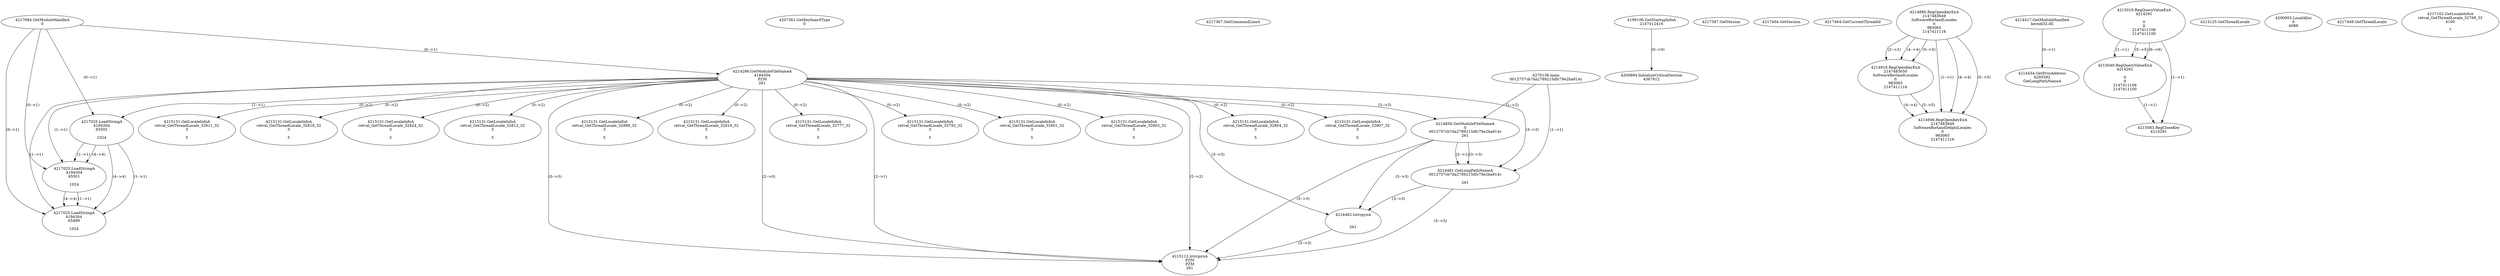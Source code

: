 // Global SCDG with merge call
digraph {
	0 [label="4270136.main
0012757cb7da2789215dfc79e2ba914c"]
	1 [label="4217684.GetModuleHandleA
0"]
	2 [label="4207361.GetKeyboardType
0"]
	3 [label="4217367.GetCommandLineA
"]
	4 [label="4199106.GetStartupInfoA
2147412416"]
	5 [label="4217387.GetVersion
"]
	6 [label="4217404.GetVersion
"]
	7 [label="4217464.GetCurrentThreadId
"]
	8 [label="4214286.GetModuleFileNameA
4194304
PZM
261"]
	1 -> 8 [label="(0-->1)"]
	9 [label="4214856.GetModuleFileNameA
0
0012757cb7da2789215dfc79e2ba914c
261"]
	0 -> 9 [label="(1-->2)"]
	8 -> 9 [label="(3-->3)"]
	10 [label="4214886.RegOpenKeyExA
2147483649
Software\Borland\Locales
0
983065
2147411116"]
	11 [label="4214916.RegOpenKeyExA
2147483650
Software\Borland\Locales
0
983065
2147411116"]
	10 -> 11 [label="(2-->2)"]
	10 -> 11 [label="(4-->4)"]
	10 -> 11 [label="(5-->5)"]
	12 [label="4214417.GetModuleHandleA
kernel32.dll"]
	13 [label="4214434.GetProcAddress
6295592
GetLongPathNameA"]
	12 -> 13 [label="(0-->1)"]
	14 [label="4214461.GetLongPathNameA
0012757cb7da2789215dfc79e2ba914c

261"]
	0 -> 14 [label="(1-->1)"]
	9 -> 14 [label="(2-->1)"]
	8 -> 14 [label="(3-->3)"]
	9 -> 14 [label="(3-->3)"]
	15 [label="4214482.lstrcpynA


261"]
	8 -> 15 [label="(3-->3)"]
	9 -> 15 [label="(3-->3)"]
	14 -> 15 [label="(3-->3)"]
	16 [label="4215019.RegQueryValueExA
4214291

0
0
2147411106
2147411100"]
	17 [label="4215049.RegQueryValueExA
4214291

0
0
2147411106
2147411100"]
	16 -> 17 [label="(1-->1)"]
	16 -> 17 [label="(5-->5)"]
	16 -> 17 [label="(6-->6)"]
	18 [label="4215083.RegCloseKey
4214291"]
	16 -> 18 [label="(1-->1)"]
	17 -> 18 [label="(1-->1)"]
	19 [label="4215112.lstrcpynA
PZM
PZM
261"]
	8 -> 19 [label="(2-->1)"]
	8 -> 19 [label="(2-->2)"]
	8 -> 19 [label="(3-->3)"]
	9 -> 19 [label="(3-->3)"]
	14 -> 19 [label="(3-->3)"]
	15 -> 19 [label="(3-->3)"]
	8 -> 19 [label="(2-->0)"]
	20 [label="4215125.GetThreadLocale
"]
	21 [label="4215131.GetLocaleInfoA
retval_GetThreadLocale_32812_32
3

5"]
	8 -> 21 [label="(0-->2)"]
	22 [label="4217025.LoadStringA
4194304
65502

1024"]
	1 -> 22 [label="(0-->1)"]
	8 -> 22 [label="(1-->1)"]
	23 [label="4217025.LoadStringA
4194304
65501

1024"]
	1 -> 23 [label="(0-->1)"]
	8 -> 23 [label="(1-->1)"]
	22 -> 23 [label="(1-->1)"]
	22 -> 23 [label="(4-->4)"]
	24 [label="4200894.InitializeCriticalSection
4367812"]
	4 -> 24 [label="(0-->0)"]
	25 [label="4200955.LocalAlloc
0
4088"]
	26 [label="4217449.GetThreadLocale
"]
	27 [label="4217102.GetLocaleInfoA
retval_GetThreadLocale_32768_32
4100

7"]
	28 [label="4215131.GetLocaleInfoA
retval_GetThreadLocale_32888_32
3

5"]
	8 -> 28 [label="(0-->2)"]
	29 [label="4214946.RegOpenKeyExA
2147483649
Software\Borland\Delphi\Locales
0
983065
2147411116"]
	10 -> 29 [label="(1-->1)"]
	10 -> 29 [label="(4-->4)"]
	11 -> 29 [label="(4-->4)"]
	10 -> 29 [label="(5-->5)"]
	11 -> 29 [label="(5-->5)"]
	30 [label="4215131.GetLocaleInfoA
retval_GetThreadLocale_32816_32
3

5"]
	8 -> 30 [label="(0-->2)"]
	31 [label="4217025.LoadStringA
4194304
65499

1024"]
	1 -> 31 [label="(0-->1)"]
	8 -> 31 [label="(1-->1)"]
	22 -> 31 [label="(1-->1)"]
	23 -> 31 [label="(1-->1)"]
	22 -> 31 [label="(4-->4)"]
	23 -> 31 [label="(4-->4)"]
	32 [label="4215131.GetLocaleInfoA
retval_GetThreadLocale_32777_32
3

5"]
	8 -> 32 [label="(0-->2)"]
	33 [label="4215131.GetLocaleInfoA
retval_GetThreadLocale_32792_32
3

5"]
	8 -> 33 [label="(0-->2)"]
	34 [label="4215131.GetLocaleInfoA
retval_GetThreadLocale_32801_32
3

5"]
	8 -> 34 [label="(0-->2)"]
	35 [label="4215131.GetLocaleInfoA
retval_GetThreadLocale_32803_32
3

5"]
	8 -> 35 [label="(0-->2)"]
	36 [label="4215131.GetLocaleInfoA
retval_GetThreadLocale_32804_32
3

5"]
	8 -> 36 [label="(0-->2)"]
	37 [label="4215131.GetLocaleInfoA
retval_GetThreadLocale_32807_32
3

5"]
	8 -> 37 [label="(0-->2)"]
	38 [label="4215131.GetLocaleInfoA
retval_GetThreadLocale_32811_32
3

5"]
	8 -> 38 [label="(0-->2)"]
	39 [label="4215131.GetLocaleInfoA
retval_GetThreadLocale_32818_32
3

5"]
	8 -> 39 [label="(0-->2)"]
	40 [label="4215131.GetLocaleInfoA
retval_GetThreadLocale_32824_32
3

5"]
	8 -> 40 [label="(0-->2)"]
}
